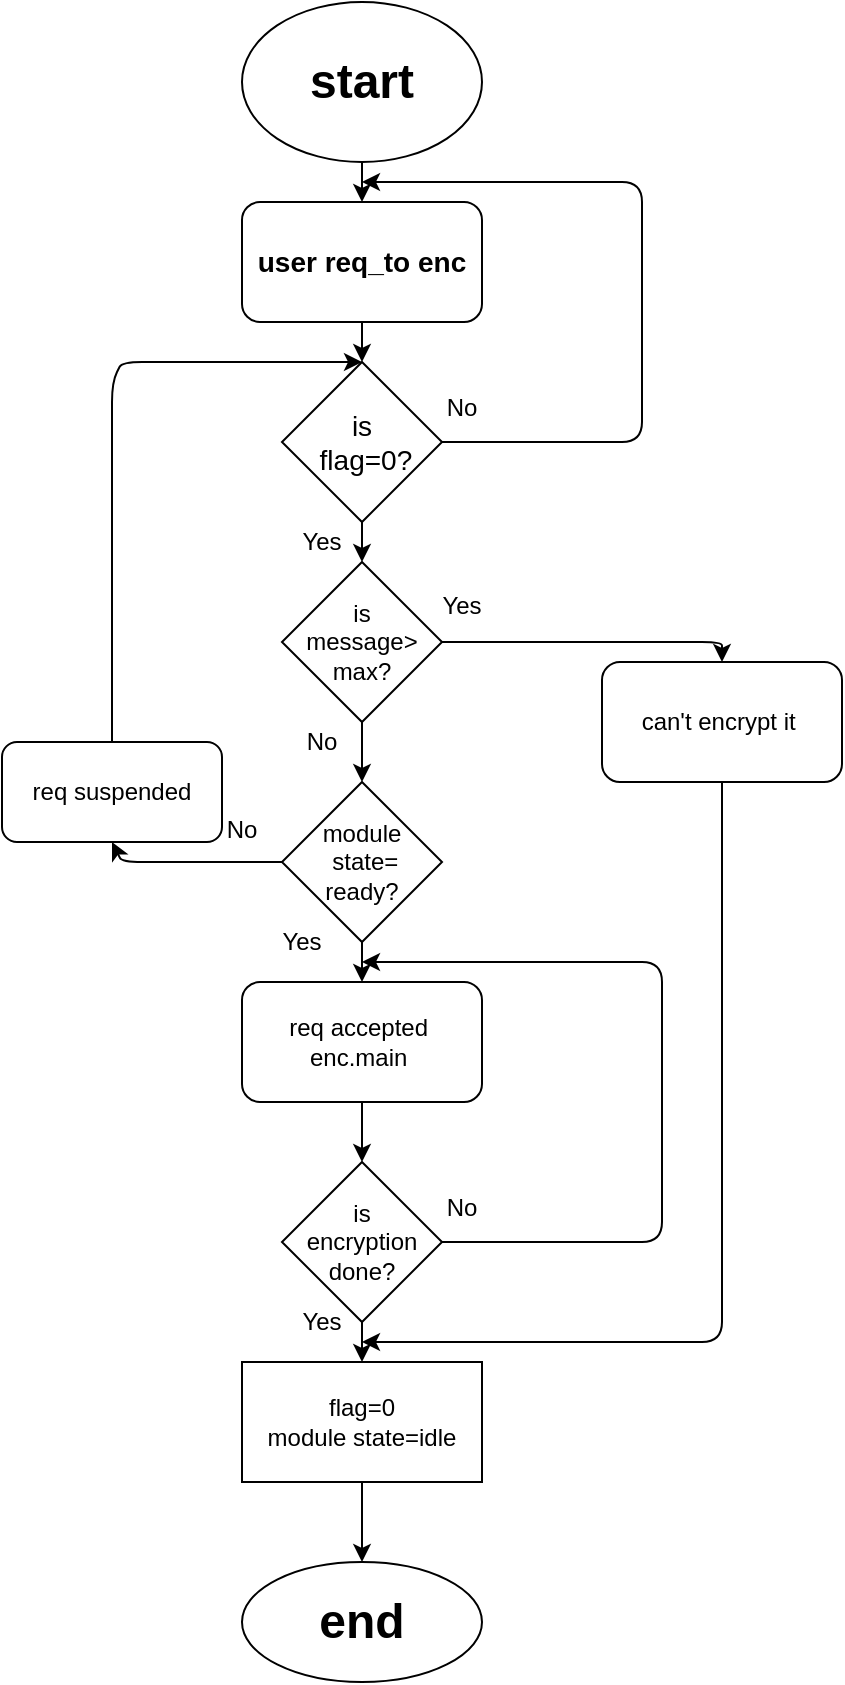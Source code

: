 <mxfile version="12.9.11" type="google"><diagram id="C5RBs43oDa-KdzZeNtuy" name="Page-1"><mxGraphModel dx="868" dy="401" grid="1" gridSize="10" guides="1" tooltips="1" connect="1" arrows="1" fold="1" page="1" pageScale="1" pageWidth="827" pageHeight="1169" math="0" shadow="0"><root><mxCell id="WIyWlLk6GJQsqaUBKTNV-0"/><mxCell id="WIyWlLk6GJQsqaUBKTNV-1" parent="WIyWlLk6GJQsqaUBKTNV-0"/><mxCell id="pMAka3-crVJjJXi9RUzV-1" value="&lt;font style=&quot;font-size: 24px&quot;&gt;&lt;b&gt;start&lt;/b&gt;&lt;/font&gt;" style="ellipse;whiteSpace=wrap;html=1;" vertex="1" parent="WIyWlLk6GJQsqaUBKTNV-1"><mxGeometry x="310" y="30" width="120" height="80" as="geometry"/></mxCell><mxCell id="pMAka3-crVJjJXi9RUzV-2" value="&lt;font style=&quot;font-size: 14px&quot;&gt;&lt;b&gt;user req_to enc&lt;/b&gt;&lt;/font&gt;" style="rounded=1;whiteSpace=wrap;html=1;" vertex="1" parent="WIyWlLk6GJQsqaUBKTNV-1"><mxGeometry x="310" y="130" width="120" height="60" as="geometry"/></mxCell><mxCell id="pMAka3-crVJjJXi9RUzV-3" value="" style="endArrow=classic;html=1;entryX=0.5;entryY=0;entryDx=0;entryDy=0;" edge="1" parent="WIyWlLk6GJQsqaUBKTNV-1" target="pMAka3-crVJjJXi9RUzV-2"><mxGeometry width="50" height="50" relative="1" as="geometry"><mxPoint x="370" y="110" as="sourcePoint"/><mxPoint x="480" y="210" as="targetPoint"/><Array as="points"><mxPoint x="370" y="110"/></Array></mxGeometry></mxCell><mxCell id="pMAka3-crVJjJXi9RUzV-4" value="&lt;font style=&quot;font-size: 14px&quot;&gt;is&lt;br&gt;&amp;nbsp;flag=0?&lt;/font&gt;" style="rhombus;whiteSpace=wrap;html=1;" vertex="1" parent="WIyWlLk6GJQsqaUBKTNV-1"><mxGeometry x="330" y="210" width="80" height="80" as="geometry"/></mxCell><mxCell id="pMAka3-crVJjJXi9RUzV-5" value="" style="endArrow=classic;html=1;exitX=0.5;exitY=1;exitDx=0;exitDy=0;entryX=0.5;entryY=0;entryDx=0;entryDy=0;" edge="1" parent="WIyWlLk6GJQsqaUBKTNV-1" source="pMAka3-crVJjJXi9RUzV-2" target="pMAka3-crVJjJXi9RUzV-4"><mxGeometry width="50" height="50" relative="1" as="geometry"><mxPoint x="430" y="260" as="sourcePoint"/><mxPoint x="480" y="210" as="targetPoint"/></mxGeometry></mxCell><mxCell id="pMAka3-crVJjJXi9RUzV-6" value="" style="endArrow=classic;html=1;exitX=1;exitY=0.5;exitDx=0;exitDy=0;" edge="1" parent="WIyWlLk6GJQsqaUBKTNV-1" source="pMAka3-crVJjJXi9RUzV-4"><mxGeometry width="50" height="50" relative="1" as="geometry"><mxPoint x="430" y="260" as="sourcePoint"/><mxPoint x="370" y="120" as="targetPoint"/><Array as="points"><mxPoint x="510" y="250"/><mxPoint x="510" y="120"/></Array></mxGeometry></mxCell><mxCell id="pMAka3-crVJjJXi9RUzV-7" value="" style="endArrow=classic;html=1;exitX=0.5;exitY=1;exitDx=0;exitDy=0;" edge="1" parent="WIyWlLk6GJQsqaUBKTNV-1" source="pMAka3-crVJjJXi9RUzV-4"><mxGeometry width="50" height="50" relative="1" as="geometry"><mxPoint x="430" y="260" as="sourcePoint"/><mxPoint x="370" y="310" as="targetPoint"/></mxGeometry></mxCell><mxCell id="pMAka3-crVJjJXi9RUzV-8" value="No" style="text;html=1;strokeColor=none;fillColor=none;align=center;verticalAlign=middle;whiteSpace=wrap;rounded=0;" vertex="1" parent="WIyWlLk6GJQsqaUBKTNV-1"><mxGeometry x="400" y="223" width="40" height="20" as="geometry"/></mxCell><mxCell id="pMAka3-crVJjJXi9RUzV-9" value="Yes" style="text;html=1;strokeColor=none;fillColor=none;align=center;verticalAlign=middle;whiteSpace=wrap;rounded=0;" vertex="1" parent="WIyWlLk6GJQsqaUBKTNV-1"><mxGeometry x="330" y="290" width="40" height="20" as="geometry"/></mxCell><mxCell id="pMAka3-crVJjJXi9RUzV-11" value="is&lt;br&gt;message&amp;gt;&lt;br&gt;max?" style="rhombus;whiteSpace=wrap;html=1;" vertex="1" parent="WIyWlLk6GJQsqaUBKTNV-1"><mxGeometry x="330" y="310" width="80" height="80" as="geometry"/></mxCell><mxCell id="pMAka3-crVJjJXi9RUzV-12" value="" style="endArrow=classic;html=1;exitX=1;exitY=0.5;exitDx=0;exitDy=0;" edge="1" parent="WIyWlLk6GJQsqaUBKTNV-1" source="pMAka3-crVJjJXi9RUzV-11"><mxGeometry width="50" height="50" relative="1" as="geometry"><mxPoint x="430" y="260" as="sourcePoint"/><mxPoint x="550" y="360" as="targetPoint"/><Array as="points"><mxPoint x="550" y="350"/></Array></mxGeometry></mxCell><mxCell id="pMAka3-crVJjJXi9RUzV-13" value="" style="endArrow=classic;html=1;exitX=0.5;exitY=1;exitDx=0;exitDy=0;" edge="1" parent="WIyWlLk6GJQsqaUBKTNV-1" source="pMAka3-crVJjJXi9RUzV-11"><mxGeometry width="50" height="50" relative="1" as="geometry"><mxPoint x="430" y="260" as="sourcePoint"/><mxPoint x="370" y="420" as="targetPoint"/></mxGeometry></mxCell><mxCell id="pMAka3-crVJjJXi9RUzV-14" value="No" style="text;html=1;strokeColor=none;fillColor=none;align=center;verticalAlign=middle;whiteSpace=wrap;rounded=0;" vertex="1" parent="WIyWlLk6GJQsqaUBKTNV-1"><mxGeometry x="330" y="390" width="40" height="20" as="geometry"/></mxCell><mxCell id="pMAka3-crVJjJXi9RUzV-15" value="Yes" style="text;html=1;strokeColor=none;fillColor=none;align=center;verticalAlign=middle;whiteSpace=wrap;rounded=0;" vertex="1" parent="WIyWlLk6GJQsqaUBKTNV-1"><mxGeometry x="400" y="322" width="40" height="20" as="geometry"/></mxCell><mxCell id="pMAka3-crVJjJXi9RUzV-16" value="module&lt;br&gt;&amp;nbsp;state=&lt;br&gt;ready?" style="rhombus;whiteSpace=wrap;html=1;" vertex="1" parent="WIyWlLk6GJQsqaUBKTNV-1"><mxGeometry x="330" y="420" width="80" height="80" as="geometry"/></mxCell><mxCell id="pMAka3-crVJjJXi9RUzV-20" value="" style="endArrow=classic;html=1;exitX=0.5;exitY=1;exitDx=0;exitDy=0;" edge="1" parent="WIyWlLk6GJQsqaUBKTNV-1" source="pMAka3-crVJjJXi9RUzV-16"><mxGeometry width="50" height="50" relative="1" as="geometry"><mxPoint x="430" y="480" as="sourcePoint"/><mxPoint x="370" y="520" as="targetPoint"/></mxGeometry></mxCell><mxCell id="pMAka3-crVJjJXi9RUzV-21" value="Yes" style="text;html=1;strokeColor=none;fillColor=none;align=center;verticalAlign=middle;whiteSpace=wrap;rounded=0;" vertex="1" parent="WIyWlLk6GJQsqaUBKTNV-1"><mxGeometry x="320" y="490" width="40" height="20" as="geometry"/></mxCell><mxCell id="pMAka3-crVJjJXi9RUzV-23" value="No" style="text;html=1;strokeColor=none;fillColor=none;align=center;verticalAlign=middle;whiteSpace=wrap;rounded=0;" vertex="1" parent="WIyWlLk6GJQsqaUBKTNV-1"><mxGeometry x="290" y="434" width="40" height="20" as="geometry"/></mxCell><mxCell id="pMAka3-crVJjJXi9RUzV-24" value="req accepted&amp;nbsp;&lt;br&gt;enc.main&amp;nbsp;" style="rounded=1;whiteSpace=wrap;html=1;" vertex="1" parent="WIyWlLk6GJQsqaUBKTNV-1"><mxGeometry x="310" y="520" width="120" height="60" as="geometry"/></mxCell><mxCell id="pMAka3-crVJjJXi9RUzV-25" value="is &lt;br&gt;encryption done?" style="rhombus;whiteSpace=wrap;html=1;" vertex="1" parent="WIyWlLk6GJQsqaUBKTNV-1"><mxGeometry x="330" y="610" width="80" height="80" as="geometry"/></mxCell><mxCell id="pMAka3-crVJjJXi9RUzV-26" value="" style="endArrow=classic;html=1;exitX=0.5;exitY=1;exitDx=0;exitDy=0;" edge="1" parent="WIyWlLk6GJQsqaUBKTNV-1" source="pMAka3-crVJjJXi9RUzV-24"><mxGeometry width="50" height="50" relative="1" as="geometry"><mxPoint x="430" y="480" as="sourcePoint"/><mxPoint x="370" y="610" as="targetPoint"/></mxGeometry></mxCell><mxCell id="pMAka3-crVJjJXi9RUzV-27" value="" style="endArrow=classic;html=1;exitX=1;exitY=0.5;exitDx=0;exitDy=0;" edge="1" parent="WIyWlLk6GJQsqaUBKTNV-1" source="pMAka3-crVJjJXi9RUzV-25"><mxGeometry width="50" height="50" relative="1" as="geometry"><mxPoint x="430" y="530" as="sourcePoint"/><mxPoint x="370" y="510" as="targetPoint"/><Array as="points"><mxPoint x="520" y="650"/><mxPoint x="520" y="550"/><mxPoint x="520" y="510"/></Array></mxGeometry></mxCell><mxCell id="pMAka3-crVJjJXi9RUzV-29" value="" style="endArrow=classic;html=1;exitX=0.5;exitY=1;exitDx=0;exitDy=0;" edge="1" parent="WIyWlLk6GJQsqaUBKTNV-1" source="pMAka3-crVJjJXi9RUzV-25"><mxGeometry width="50" height="50" relative="1" as="geometry"><mxPoint x="430" y="530" as="sourcePoint"/><mxPoint x="370" y="710" as="targetPoint"/></mxGeometry></mxCell><mxCell id="pMAka3-crVJjJXi9RUzV-30" value="No" style="text;html=1;strokeColor=none;fillColor=none;align=center;verticalAlign=middle;whiteSpace=wrap;rounded=0;" vertex="1" parent="WIyWlLk6GJQsqaUBKTNV-1"><mxGeometry x="400" y="623" width="40" height="20" as="geometry"/></mxCell><mxCell id="pMAka3-crVJjJXi9RUzV-31" value="Yes" style="text;html=1;strokeColor=none;fillColor=none;align=center;verticalAlign=middle;whiteSpace=wrap;rounded=0;" vertex="1" parent="WIyWlLk6GJQsqaUBKTNV-1"><mxGeometry x="330" y="680" width="40" height="20" as="geometry"/></mxCell><mxCell id="pMAka3-crVJjJXi9RUzV-32" value="&lt;font style=&quot;font-size: 24px&quot;&gt;&lt;b&gt;end&lt;/b&gt;&lt;/font&gt;" style="ellipse;whiteSpace=wrap;html=1;" vertex="1" parent="WIyWlLk6GJQsqaUBKTNV-1"><mxGeometry x="310" y="810" width="120" height="60" as="geometry"/></mxCell><mxCell id="pMAka3-crVJjJXi9RUzV-33" value="flag=0&lt;br&gt;module state=idle" style="rounded=0;whiteSpace=wrap;html=1;" vertex="1" parent="WIyWlLk6GJQsqaUBKTNV-1"><mxGeometry x="310" y="710" width="120" height="60" as="geometry"/></mxCell><mxCell id="pMAka3-crVJjJXi9RUzV-34" value="" style="endArrow=classic;html=1;exitX=0.5;exitY=1;exitDx=0;exitDy=0;" edge="1" parent="WIyWlLk6GJQsqaUBKTNV-1" source="pMAka3-crVJjJXi9RUzV-33"><mxGeometry width="50" height="50" relative="1" as="geometry"><mxPoint x="430" y="750" as="sourcePoint"/><mxPoint x="370" y="810" as="targetPoint"/></mxGeometry></mxCell><mxCell id="pMAka3-crVJjJXi9RUzV-38" value="can't encrypt it&amp;nbsp;" style="rounded=1;whiteSpace=wrap;html=1;" vertex="1" parent="WIyWlLk6GJQsqaUBKTNV-1"><mxGeometry x="490" y="360" width="120" height="60" as="geometry"/></mxCell><mxCell id="pMAka3-crVJjJXi9RUzV-39" value="" style="endArrow=classic;html=1;exitX=0.5;exitY=1;exitDx=0;exitDy=0;entryX=1;entryY=1;entryDx=0;entryDy=0;" edge="1" parent="WIyWlLk6GJQsqaUBKTNV-1" source="pMAka3-crVJjJXi9RUzV-38" target="pMAka3-crVJjJXi9RUzV-31"><mxGeometry width="50" height="50" relative="1" as="geometry"><mxPoint x="430" y="540" as="sourcePoint"/><mxPoint x="550" y="720" as="targetPoint"/><Array as="points"><mxPoint x="550" y="600"/><mxPoint x="550" y="700"/></Array></mxGeometry></mxCell><mxCell id="pMAka3-crVJjJXi9RUzV-40" value="" style="endArrow=classic;html=1;exitX=0;exitY=0.5;exitDx=0;exitDy=0;entryX=0.5;entryY=1;entryDx=0;entryDy=0;" edge="1" parent="WIyWlLk6GJQsqaUBKTNV-1" source="pMAka3-crVJjJXi9RUzV-16" target="pMAka3-crVJjJXi9RUzV-41"><mxGeometry width="50" height="50" relative="1" as="geometry"><mxPoint x="430" y="480" as="sourcePoint"/><mxPoint x="260" y="470" as="targetPoint"/><Array as="points"><mxPoint x="250" y="460"/></Array></mxGeometry></mxCell><mxCell id="pMAka3-crVJjJXi9RUzV-41" value="req suspended" style="rounded=1;whiteSpace=wrap;html=1;" vertex="1" parent="WIyWlLk6GJQsqaUBKTNV-1"><mxGeometry x="190" y="400" width="110" height="50" as="geometry"/></mxCell><mxCell id="pMAka3-crVJjJXi9RUzV-42" value="" style="endArrow=classic;html=1;exitX=0.5;exitY=0;exitDx=0;exitDy=0;" edge="1" parent="WIyWlLk6GJQsqaUBKTNV-1" source="pMAka3-crVJjJXi9RUzV-41"><mxGeometry width="50" height="50" relative="1" as="geometry"><mxPoint x="430" y="310" as="sourcePoint"/><mxPoint x="370" y="210" as="targetPoint"/><Array as="points"><mxPoint x="245" y="220"/><mxPoint x="250" y="210"/></Array></mxGeometry></mxCell></root></mxGraphModel></diagram></mxfile>